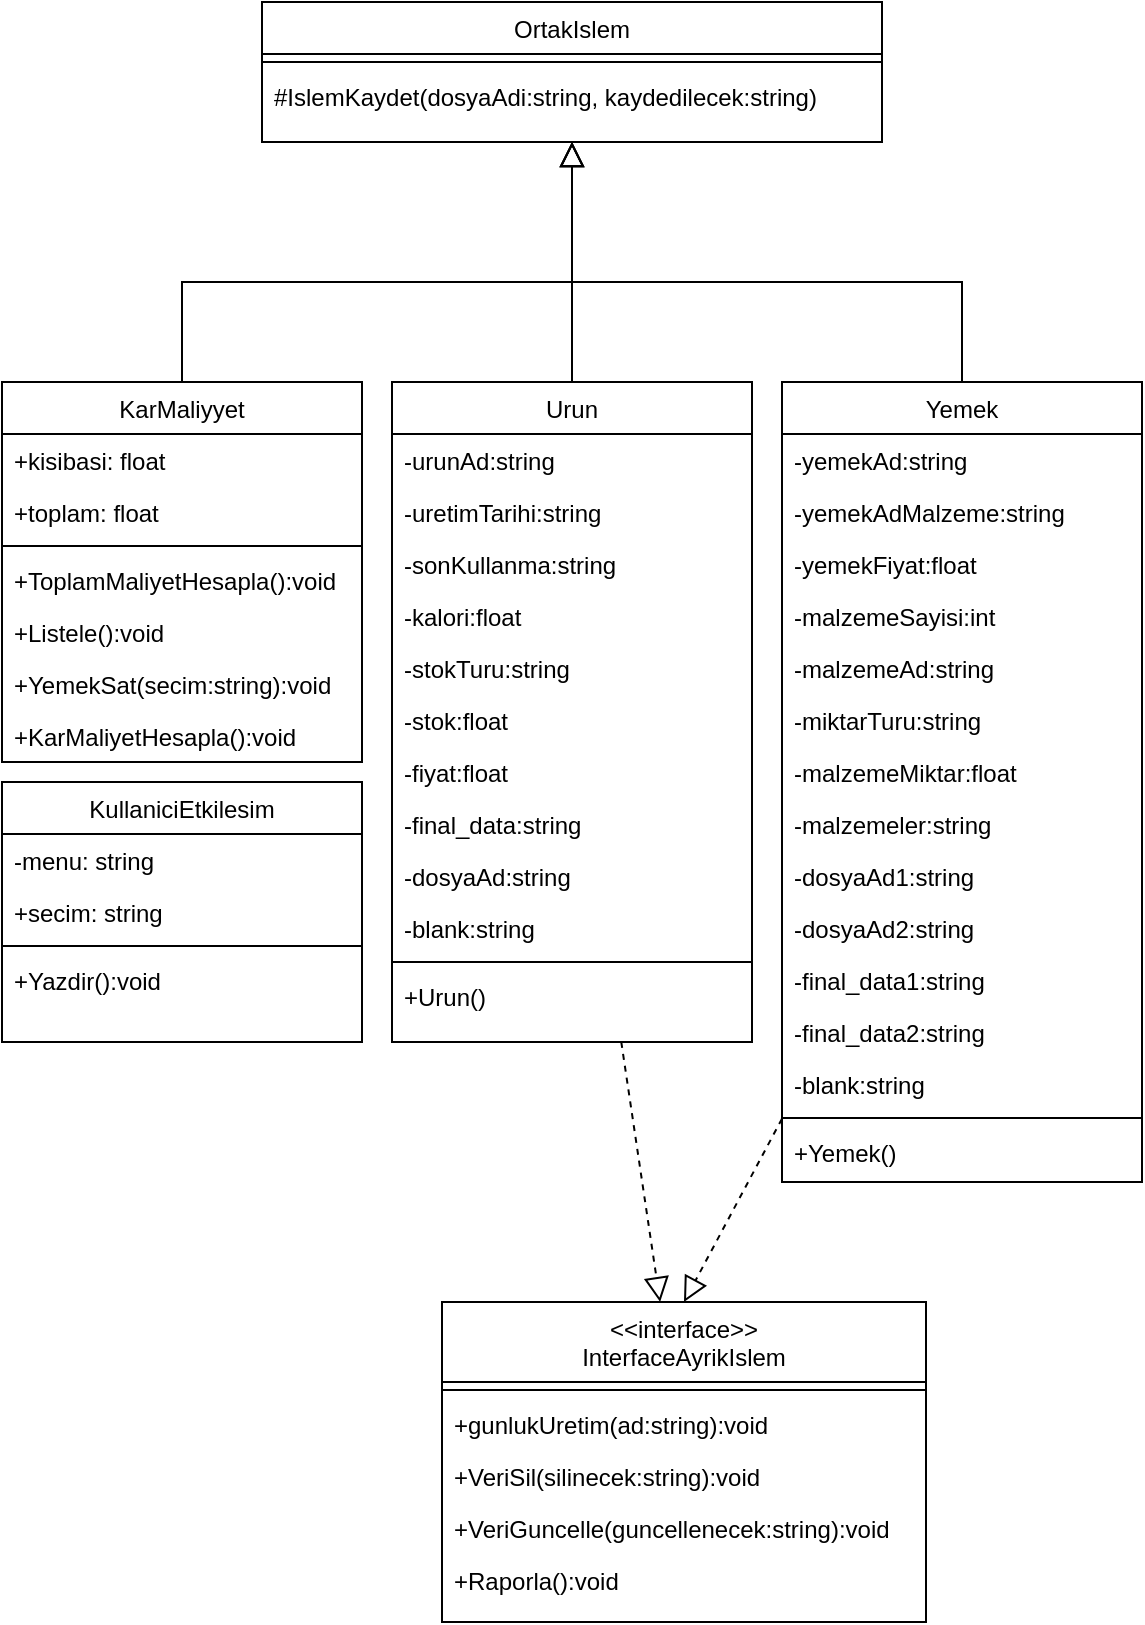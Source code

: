 <mxfile version="16.0.3" type="device"><diagram id="C5RBs43oDa-KdzZeNtuy" name="Page-1"><mxGraphModel dx="1736" dy="976" grid="1" gridSize="10" guides="1" tooltips="1" connect="1" arrows="1" fold="1" page="1" pageScale="1" pageWidth="827" pageHeight="1169" math="0" shadow="0"><root><mxCell id="WIyWlLk6GJQsqaUBKTNV-0"/><mxCell id="WIyWlLk6GJQsqaUBKTNV-1" parent="WIyWlLk6GJQsqaUBKTNV-0"/><mxCell id="zkfFHV4jXpPFQw0GAbJ--12" value="" style="endArrow=block;endSize=10;endFill=0;shadow=0;strokeWidth=1;rounded=0;edgeStyle=elbowEdgeStyle;elbow=vertical;entryX=0.5;entryY=1;entryDx=0;entryDy=0;" parent="WIyWlLk6GJQsqaUBKTNV-1" source="1bIFzQ3XlMlKJnBihG9Y-6" target="1bIFzQ3XlMlKJnBihG9Y-3" edge="1"><mxGeometry width="160" relative="1" as="geometry"><mxPoint x="200" y="360" as="sourcePoint"/><mxPoint x="300" y="258.0" as="targetPoint"/><Array as="points"><mxPoint x="250" y="320"/></Array></mxGeometry></mxCell><mxCell id="zkfFHV4jXpPFQw0GAbJ--16" value="" style="endArrow=block;endSize=10;endFill=0;shadow=0;strokeWidth=1;rounded=0;edgeStyle=elbowEdgeStyle;elbow=vertical;entryX=0.5;entryY=1;entryDx=0;entryDy=0;exitX=0.5;exitY=0;exitDx=0;exitDy=0;" parent="WIyWlLk6GJQsqaUBKTNV-1" source="1bIFzQ3XlMlKJnBihG9Y-40" target="1bIFzQ3XlMlKJnBihG9Y-3" edge="1"><mxGeometry width="160" relative="1" as="geometry"><mxPoint x="530" y="370" as="sourcePoint"/><mxPoint x="299" y="260" as="targetPoint"/><Array as="points"><mxPoint x="410" y="320"/></Array></mxGeometry></mxCell><mxCell id="zkfFHV4jXpPFQw0GAbJ--17" value="&lt;&lt;interface&gt;&gt;&#10;InterfaceAyrikIslem" style="swimlane;fontStyle=0;align=center;verticalAlign=top;childLayout=stackLayout;horizontal=1;startSize=40;horizontalStack=0;resizeParent=1;resizeLast=0;collapsible=1;marginBottom=0;rounded=0;shadow=0;strokeWidth=1;" parent="WIyWlLk6GJQsqaUBKTNV-1" vertex="1"><mxGeometry x="270" y="830" width="242" height="160" as="geometry"><mxRectangle x="550" y="140" width="160" height="26" as="alternateBounds"/></mxGeometry></mxCell><mxCell id="zkfFHV4jXpPFQw0GAbJ--23" value="" style="line;html=1;strokeWidth=1;align=left;verticalAlign=middle;spacingTop=-1;spacingLeft=3;spacingRight=3;rotatable=0;labelPosition=right;points=[];portConstraint=eastwest;" parent="zkfFHV4jXpPFQw0GAbJ--17" vertex="1"><mxGeometry y="40" width="242" height="8" as="geometry"/></mxCell><mxCell id="zkfFHV4jXpPFQw0GAbJ--24" value="+gunlukUretim(ad:string):void" style="text;align=left;verticalAlign=top;spacingLeft=4;spacingRight=4;overflow=hidden;rotatable=0;points=[[0,0.5],[1,0.5]];portConstraint=eastwest;" parent="zkfFHV4jXpPFQw0GAbJ--17" vertex="1"><mxGeometry y="48" width="242" height="26" as="geometry"/></mxCell><mxCell id="zkfFHV4jXpPFQw0GAbJ--25" value="+VeriSil(silinecek:string):void" style="text;align=left;verticalAlign=top;spacingLeft=4;spacingRight=4;overflow=hidden;rotatable=0;points=[[0,0.5],[1,0.5]];portConstraint=eastwest;" parent="zkfFHV4jXpPFQw0GAbJ--17" vertex="1"><mxGeometry y="74" width="242" height="26" as="geometry"/></mxCell><mxCell id="1bIFzQ3XlMlKJnBihG9Y-0" value="+VeriGuncelle(guncellenecek:string):void" style="text;align=left;verticalAlign=top;spacingLeft=4;spacingRight=4;overflow=hidden;rotatable=0;points=[[0,0.5],[1,0.5]];portConstraint=eastwest;" vertex="1" parent="zkfFHV4jXpPFQw0GAbJ--17"><mxGeometry y="100" width="242" height="26" as="geometry"/></mxCell><mxCell id="1bIFzQ3XlMlKJnBihG9Y-1" value="+Raporla():void" style="text;align=left;verticalAlign=top;spacingLeft=4;spacingRight=4;overflow=hidden;rotatable=0;points=[[0,0.5],[1,0.5]];portConstraint=eastwest;" vertex="1" parent="zkfFHV4jXpPFQw0GAbJ--17"><mxGeometry y="126" width="242" height="26" as="geometry"/></mxCell><mxCell id="1bIFzQ3XlMlKJnBihG9Y-3" value="OrtakIslem" style="swimlane;fontStyle=0;align=center;verticalAlign=top;childLayout=stackLayout;horizontal=1;startSize=26;horizontalStack=0;resizeParent=1;resizeLast=0;collapsible=1;marginBottom=0;rounded=0;shadow=0;strokeWidth=1;" vertex="1" parent="WIyWlLk6GJQsqaUBKTNV-1"><mxGeometry x="180" y="180" width="310" height="70" as="geometry"><mxRectangle x="340" y="380" width="170" height="26" as="alternateBounds"/></mxGeometry></mxCell><mxCell id="1bIFzQ3XlMlKJnBihG9Y-5" value="" style="line;html=1;strokeWidth=1;align=left;verticalAlign=middle;spacingTop=-1;spacingLeft=3;spacingRight=3;rotatable=0;labelPosition=right;points=[];portConstraint=eastwest;" vertex="1" parent="1bIFzQ3XlMlKJnBihG9Y-3"><mxGeometry y="26" width="310" height="8" as="geometry"/></mxCell><mxCell id="zkfFHV4jXpPFQw0GAbJ--14" value="#IslemKaydet(dosyaAdi:string, kaydedilecek:string)" style="text;align=left;verticalAlign=top;spacingLeft=4;spacingRight=4;overflow=hidden;rotatable=0;points=[[0,0.5],[1,0.5]];portConstraint=eastwest;" parent="1bIFzQ3XlMlKJnBihG9Y-3" vertex="1"><mxGeometry y="34" width="310" height="26" as="geometry"/></mxCell><mxCell id="1bIFzQ3XlMlKJnBihG9Y-6" value="KarMaliyyet" style="swimlane;fontStyle=0;align=center;verticalAlign=top;childLayout=stackLayout;horizontal=1;startSize=26;horizontalStack=0;resizeParent=1;resizeLast=0;collapsible=1;marginBottom=0;rounded=0;shadow=0;strokeWidth=1;" vertex="1" parent="WIyWlLk6GJQsqaUBKTNV-1"><mxGeometry x="50" y="370" width="180" height="190" as="geometry"><mxRectangle x="130" y="380" width="160" height="26" as="alternateBounds"/></mxGeometry></mxCell><mxCell id="1bIFzQ3XlMlKJnBihG9Y-7" value="+kisibasi: float" style="text;align=left;verticalAlign=top;spacingLeft=4;spacingRight=4;overflow=hidden;rotatable=0;points=[[0,0.5],[1,0.5]];portConstraint=eastwest;" vertex="1" parent="1bIFzQ3XlMlKJnBihG9Y-6"><mxGeometry y="26" width="180" height="26" as="geometry"/></mxCell><mxCell id="1bIFzQ3XlMlKJnBihG9Y-8" value="+toplam: float" style="text;align=left;verticalAlign=top;spacingLeft=4;spacingRight=4;overflow=hidden;rotatable=0;points=[[0,0.5],[1,0.5]];portConstraint=eastwest;rounded=0;shadow=0;html=0;" vertex="1" parent="1bIFzQ3XlMlKJnBihG9Y-6"><mxGeometry y="52" width="180" height="26" as="geometry"/></mxCell><mxCell id="1bIFzQ3XlMlKJnBihG9Y-9" value="" style="line;html=1;strokeWidth=1;align=left;verticalAlign=middle;spacingTop=-1;spacingLeft=3;spacingRight=3;rotatable=0;labelPosition=right;points=[];portConstraint=eastwest;" vertex="1" parent="1bIFzQ3XlMlKJnBihG9Y-6"><mxGeometry y="78" width="180" height="8" as="geometry"/></mxCell><mxCell id="1bIFzQ3XlMlKJnBihG9Y-10" value="+ToplamMaliyetHesapla():void" style="text;align=left;verticalAlign=top;spacingLeft=4;spacingRight=4;overflow=hidden;rotatable=0;points=[[0,0.5],[1,0.5]];portConstraint=eastwest;fontStyle=0" vertex="1" parent="1bIFzQ3XlMlKJnBihG9Y-6"><mxGeometry y="86" width="180" height="26" as="geometry"/></mxCell><mxCell id="1bIFzQ3XlMlKJnBihG9Y-11" value="+Listele():void" style="text;align=left;verticalAlign=top;spacingLeft=4;spacingRight=4;overflow=hidden;rotatable=0;points=[[0,0.5],[1,0.5]];portConstraint=eastwest;" vertex="1" parent="1bIFzQ3XlMlKJnBihG9Y-6"><mxGeometry y="112" width="180" height="26" as="geometry"/></mxCell><mxCell id="1bIFzQ3XlMlKJnBihG9Y-13" value="+YemekSat(secim:string):void" style="text;align=left;verticalAlign=top;spacingLeft=4;spacingRight=4;overflow=hidden;rotatable=0;points=[[0,0.5],[1,0.5]];portConstraint=eastwest;" vertex="1" parent="1bIFzQ3XlMlKJnBihG9Y-6"><mxGeometry y="138" width="180" height="26" as="geometry"/></mxCell><mxCell id="1bIFzQ3XlMlKJnBihG9Y-14" value="+KarMaliyetHesapla():void" style="text;align=left;verticalAlign=top;spacingLeft=4;spacingRight=4;overflow=hidden;rotatable=0;points=[[0,0.5],[1,0.5]];portConstraint=eastwest;" vertex="1" parent="1bIFzQ3XlMlKJnBihG9Y-6"><mxGeometry y="164" width="180" height="26" as="geometry"/></mxCell><mxCell id="1bIFzQ3XlMlKJnBihG9Y-12" value="" style="endArrow=block;endSize=10;endFill=0;shadow=0;strokeWidth=1;rounded=0;edgeStyle=elbowEdgeStyle;elbow=vertical;exitX=0.5;exitY=0;exitDx=0;exitDy=0;entryX=0.5;entryY=1;entryDx=0;entryDy=0;" edge="1" parent="WIyWlLk6GJQsqaUBKTNV-1" source="1bIFzQ3XlMlKJnBihG9Y-15" target="1bIFzQ3XlMlKJnBihG9Y-3"><mxGeometry width="160" relative="1" as="geometry"><mxPoint x="392.24" y="396.14" as="sourcePoint"/><mxPoint x="330" y="270" as="targetPoint"/><Array as="points"><mxPoint x="352.24" y="334.14"/></Array></mxGeometry></mxCell><mxCell id="1bIFzQ3XlMlKJnBihG9Y-73" style="edgeStyle=none;rounded=0;orthogonalLoop=1;jettySize=auto;html=1;endArrow=block;endFill=0;dashed=1;endSize=10;" edge="1" parent="WIyWlLk6GJQsqaUBKTNV-1" source="1bIFzQ3XlMlKJnBihG9Y-15" target="zkfFHV4jXpPFQw0GAbJ--17"><mxGeometry relative="1" as="geometry"/></mxCell><mxCell id="1bIFzQ3XlMlKJnBihG9Y-15" value="Urun" style="swimlane;fontStyle=0;align=center;verticalAlign=top;childLayout=stackLayout;horizontal=1;startSize=26;horizontalStack=0;resizeParent=1;resizeLast=0;collapsible=1;marginBottom=0;rounded=0;shadow=0;strokeWidth=1;" vertex="1" parent="WIyWlLk6GJQsqaUBKTNV-1"><mxGeometry x="245" y="370" width="180" height="330" as="geometry"><mxRectangle x="130" y="380" width="160" height="26" as="alternateBounds"/></mxGeometry></mxCell><mxCell id="1bIFzQ3XlMlKJnBihG9Y-16" value="-urunAd:string" style="text;align=left;verticalAlign=top;spacingLeft=4;spacingRight=4;overflow=hidden;rotatable=0;points=[[0,0.5],[1,0.5]];portConstraint=eastwest;" vertex="1" parent="1bIFzQ3XlMlKJnBihG9Y-15"><mxGeometry y="26" width="180" height="26" as="geometry"/></mxCell><mxCell id="1bIFzQ3XlMlKJnBihG9Y-17" value="-uretimTarihi:string" style="text;align=left;verticalAlign=top;spacingLeft=4;spacingRight=4;overflow=hidden;rotatable=0;points=[[0,0.5],[1,0.5]];portConstraint=eastwest;rounded=0;shadow=0;html=0;" vertex="1" parent="1bIFzQ3XlMlKJnBihG9Y-15"><mxGeometry y="52" width="180" height="26" as="geometry"/></mxCell><mxCell id="1bIFzQ3XlMlKJnBihG9Y-35" value="-sonKullanma:string" style="text;align=left;verticalAlign=top;spacingLeft=4;spacingRight=4;overflow=hidden;rotatable=0;points=[[0,0.5],[1,0.5]];portConstraint=eastwest;" vertex="1" parent="1bIFzQ3XlMlKJnBihG9Y-15"><mxGeometry y="78" width="180" height="26" as="geometry"/></mxCell><mxCell id="1bIFzQ3XlMlKJnBihG9Y-34" value="-kalori:float" style="text;align=left;verticalAlign=top;spacingLeft=4;spacingRight=4;overflow=hidden;rotatable=0;points=[[0,0.5],[1,0.5]];portConstraint=eastwest;" vertex="1" parent="1bIFzQ3XlMlKJnBihG9Y-15"><mxGeometry y="104" width="180" height="26" as="geometry"/></mxCell><mxCell id="1bIFzQ3XlMlKJnBihG9Y-39" value="-stokTuru:string" style="text;align=left;verticalAlign=top;spacingLeft=4;spacingRight=4;overflow=hidden;rotatable=0;points=[[0,0.5],[1,0.5]];portConstraint=eastwest;" vertex="1" parent="1bIFzQ3XlMlKJnBihG9Y-15"><mxGeometry y="130" width="180" height="26" as="geometry"/></mxCell><mxCell id="1bIFzQ3XlMlKJnBihG9Y-38" value="-stok:float" style="text;align=left;verticalAlign=top;spacingLeft=4;spacingRight=4;overflow=hidden;rotatable=0;points=[[0,0.5],[1,0.5]];portConstraint=eastwest;" vertex="1" parent="1bIFzQ3XlMlKJnBihG9Y-15"><mxGeometry y="156" width="180" height="26" as="geometry"/></mxCell><mxCell id="1bIFzQ3XlMlKJnBihG9Y-37" value="-fiyat:float" style="text;align=left;verticalAlign=top;spacingLeft=4;spacingRight=4;overflow=hidden;rotatable=0;points=[[0,0.5],[1,0.5]];portConstraint=eastwest;" vertex="1" parent="1bIFzQ3XlMlKJnBihG9Y-15"><mxGeometry y="182" width="180" height="26" as="geometry"/></mxCell><mxCell id="1bIFzQ3XlMlKJnBihG9Y-36" value="-final_data:string" style="text;align=left;verticalAlign=top;spacingLeft=4;spacingRight=4;overflow=hidden;rotatable=0;points=[[0,0.5],[1,0.5]];portConstraint=eastwest;" vertex="1" parent="1bIFzQ3XlMlKJnBihG9Y-15"><mxGeometry y="208" width="180" height="26" as="geometry"/></mxCell><mxCell id="1bIFzQ3XlMlKJnBihG9Y-33" value="-dosyaAd:string" style="text;align=left;verticalAlign=top;spacingLeft=4;spacingRight=4;overflow=hidden;rotatable=0;points=[[0,0.5],[1,0.5]];portConstraint=eastwest;" vertex="1" parent="1bIFzQ3XlMlKJnBihG9Y-15"><mxGeometry y="234" width="180" height="26" as="geometry"/></mxCell><mxCell id="1bIFzQ3XlMlKJnBihG9Y-32" value="-blank:string" style="text;align=left;verticalAlign=top;spacingLeft=4;spacingRight=4;overflow=hidden;rotatable=0;points=[[0,0.5],[1,0.5]];portConstraint=eastwest;" vertex="1" parent="1bIFzQ3XlMlKJnBihG9Y-15"><mxGeometry y="260" width="180" height="26" as="geometry"/></mxCell><mxCell id="1bIFzQ3XlMlKJnBihG9Y-18" value="" style="line;html=1;strokeWidth=1;align=left;verticalAlign=middle;spacingTop=-1;spacingLeft=3;spacingRight=3;rotatable=0;labelPosition=right;points=[];portConstraint=eastwest;" vertex="1" parent="1bIFzQ3XlMlKJnBihG9Y-15"><mxGeometry y="286" width="180" height="8" as="geometry"/></mxCell><mxCell id="1bIFzQ3XlMlKJnBihG9Y-19" value="+Urun()" style="text;align=left;verticalAlign=top;spacingLeft=4;spacingRight=4;overflow=hidden;rotatable=0;points=[[0,0.5],[1,0.5]];portConstraint=eastwest;fontStyle=0" vertex="1" parent="1bIFzQ3XlMlKJnBihG9Y-15"><mxGeometry y="294" width="180" height="26" as="geometry"/></mxCell><mxCell id="1bIFzQ3XlMlKJnBihG9Y-72" style="edgeStyle=none;rounded=0;orthogonalLoop=1;jettySize=auto;html=1;entryX=0.5;entryY=0;entryDx=0;entryDy=0;endArrow=block;endFill=0;dashed=1;endSize=10;" edge="1" parent="WIyWlLk6GJQsqaUBKTNV-1" source="1bIFzQ3XlMlKJnBihG9Y-40" target="zkfFHV4jXpPFQw0GAbJ--17"><mxGeometry relative="1" as="geometry"/></mxCell><mxCell id="1bIFzQ3XlMlKJnBihG9Y-40" value="Yemek" style="swimlane;fontStyle=0;align=center;verticalAlign=top;childLayout=stackLayout;horizontal=1;startSize=26;horizontalStack=0;resizeParent=1;resizeLast=0;collapsible=1;marginBottom=0;rounded=0;shadow=0;strokeWidth=1;" vertex="1" parent="WIyWlLk6GJQsqaUBKTNV-1"><mxGeometry x="440" y="370" width="180" height="400" as="geometry"><mxRectangle x="130" y="380" width="160" height="26" as="alternateBounds"/></mxGeometry></mxCell><mxCell id="1bIFzQ3XlMlKJnBihG9Y-41" value="-yemekAd:string" style="text;align=left;verticalAlign=top;spacingLeft=4;spacingRight=4;overflow=hidden;rotatable=0;points=[[0,0.5],[1,0.5]];portConstraint=eastwest;" vertex="1" parent="1bIFzQ3XlMlKJnBihG9Y-40"><mxGeometry y="26" width="180" height="26" as="geometry"/></mxCell><mxCell id="1bIFzQ3XlMlKJnBihG9Y-42" value="-yemekAdMalzeme:string" style="text;align=left;verticalAlign=top;spacingLeft=4;spacingRight=4;overflow=hidden;rotatable=0;points=[[0,0.5],[1,0.5]];portConstraint=eastwest;rounded=0;shadow=0;html=0;" vertex="1" parent="1bIFzQ3XlMlKJnBihG9Y-40"><mxGeometry y="52" width="180" height="26" as="geometry"/></mxCell><mxCell id="1bIFzQ3XlMlKJnBihG9Y-43" value="-yemekFiyat:float" style="text;align=left;verticalAlign=top;spacingLeft=4;spacingRight=4;overflow=hidden;rotatable=0;points=[[0,0.5],[1,0.5]];portConstraint=eastwest;" vertex="1" parent="1bIFzQ3XlMlKJnBihG9Y-40"><mxGeometry y="78" width="180" height="26" as="geometry"/></mxCell><mxCell id="1bIFzQ3XlMlKJnBihG9Y-44" value="-malzemeSayisi:int" style="text;align=left;verticalAlign=top;spacingLeft=4;spacingRight=4;overflow=hidden;rotatable=0;points=[[0,0.5],[1,0.5]];portConstraint=eastwest;" vertex="1" parent="1bIFzQ3XlMlKJnBihG9Y-40"><mxGeometry y="104" width="180" height="26" as="geometry"/></mxCell><mxCell id="1bIFzQ3XlMlKJnBihG9Y-45" value="-malzemeAd:string" style="text;align=left;verticalAlign=top;spacingLeft=4;spacingRight=4;overflow=hidden;rotatable=0;points=[[0,0.5],[1,0.5]];portConstraint=eastwest;" vertex="1" parent="1bIFzQ3XlMlKJnBihG9Y-40"><mxGeometry y="130" width="180" height="26" as="geometry"/></mxCell><mxCell id="1bIFzQ3XlMlKJnBihG9Y-46" value="-miktarTuru:string" style="text;align=left;verticalAlign=top;spacingLeft=4;spacingRight=4;overflow=hidden;rotatable=0;points=[[0,0.5],[1,0.5]];portConstraint=eastwest;" vertex="1" parent="1bIFzQ3XlMlKJnBihG9Y-40"><mxGeometry y="156" width="180" height="26" as="geometry"/></mxCell><mxCell id="1bIFzQ3XlMlKJnBihG9Y-47" value="-malzemeMiktar:float" style="text;align=left;verticalAlign=top;spacingLeft=4;spacingRight=4;overflow=hidden;rotatable=0;points=[[0,0.5],[1,0.5]];portConstraint=eastwest;" vertex="1" parent="1bIFzQ3XlMlKJnBihG9Y-40"><mxGeometry y="182" width="180" height="26" as="geometry"/></mxCell><mxCell id="1bIFzQ3XlMlKJnBihG9Y-48" value="-malzemeler:string" style="text;align=left;verticalAlign=top;spacingLeft=4;spacingRight=4;overflow=hidden;rotatable=0;points=[[0,0.5],[1,0.5]];portConstraint=eastwest;" vertex="1" parent="1bIFzQ3XlMlKJnBihG9Y-40"><mxGeometry y="208" width="180" height="26" as="geometry"/></mxCell><mxCell id="1bIFzQ3XlMlKJnBihG9Y-49" value="-dosyaAd1:string" style="text;align=left;verticalAlign=top;spacingLeft=4;spacingRight=4;overflow=hidden;rotatable=0;points=[[0,0.5],[1,0.5]];portConstraint=eastwest;" vertex="1" parent="1bIFzQ3XlMlKJnBihG9Y-40"><mxGeometry y="234" width="180" height="26" as="geometry"/></mxCell><mxCell id="1bIFzQ3XlMlKJnBihG9Y-53" value="-dosyaAd2:string" style="text;align=left;verticalAlign=top;spacingLeft=4;spacingRight=4;overflow=hidden;rotatable=0;points=[[0,0.5],[1,0.5]];portConstraint=eastwest;" vertex="1" parent="1bIFzQ3XlMlKJnBihG9Y-40"><mxGeometry y="260" width="180" height="26" as="geometry"/></mxCell><mxCell id="1bIFzQ3XlMlKJnBihG9Y-50" value="-final_data1:string" style="text;align=left;verticalAlign=top;spacingLeft=4;spacingRight=4;overflow=hidden;rotatable=0;points=[[0,0.5],[1,0.5]];portConstraint=eastwest;" vertex="1" parent="1bIFzQ3XlMlKJnBihG9Y-40"><mxGeometry y="286" width="180" height="26" as="geometry"/></mxCell><mxCell id="1bIFzQ3XlMlKJnBihG9Y-55" value="-final_data2:string" style="text;align=left;verticalAlign=top;spacingLeft=4;spacingRight=4;overflow=hidden;rotatable=0;points=[[0,0.5],[1,0.5]];portConstraint=eastwest;" vertex="1" parent="1bIFzQ3XlMlKJnBihG9Y-40"><mxGeometry y="312" width="180" height="26" as="geometry"/></mxCell><mxCell id="1bIFzQ3XlMlKJnBihG9Y-54" value="-blank:string" style="text;align=left;verticalAlign=top;spacingLeft=4;spacingRight=4;overflow=hidden;rotatable=0;points=[[0,0.5],[1,0.5]];portConstraint=eastwest;" vertex="1" parent="1bIFzQ3XlMlKJnBihG9Y-40"><mxGeometry y="338" width="180" height="26" as="geometry"/></mxCell><mxCell id="1bIFzQ3XlMlKJnBihG9Y-51" value="" style="line;html=1;strokeWidth=1;align=left;verticalAlign=middle;spacingTop=-1;spacingLeft=3;spacingRight=3;rotatable=0;labelPosition=right;points=[];portConstraint=eastwest;" vertex="1" parent="1bIFzQ3XlMlKJnBihG9Y-40"><mxGeometry y="364" width="180" height="8" as="geometry"/></mxCell><mxCell id="1bIFzQ3XlMlKJnBihG9Y-52" value="+Yemek()" style="text;align=left;verticalAlign=top;spacingLeft=4;spacingRight=4;overflow=hidden;rotatable=0;points=[[0,0.5],[1,0.5]];portConstraint=eastwest;fontStyle=0" vertex="1" parent="1bIFzQ3XlMlKJnBihG9Y-40"><mxGeometry y="372" width="180" height="26" as="geometry"/></mxCell><mxCell id="1bIFzQ3XlMlKJnBihG9Y-64" value="KullaniciEtkilesim" style="swimlane;fontStyle=0;align=center;verticalAlign=top;childLayout=stackLayout;horizontal=1;startSize=26;horizontalStack=0;resizeParent=1;resizeLast=0;collapsible=1;marginBottom=0;rounded=0;shadow=0;strokeWidth=1;" vertex="1" parent="WIyWlLk6GJQsqaUBKTNV-1"><mxGeometry x="50" y="570" width="180" height="130" as="geometry"><mxRectangle x="130" y="380" width="160" height="26" as="alternateBounds"/></mxGeometry></mxCell><mxCell id="1bIFzQ3XlMlKJnBihG9Y-65" value="-menu: string" style="text;align=left;verticalAlign=top;spacingLeft=4;spacingRight=4;overflow=hidden;rotatable=0;points=[[0,0.5],[1,0.5]];portConstraint=eastwest;" vertex="1" parent="1bIFzQ3XlMlKJnBihG9Y-64"><mxGeometry y="26" width="180" height="26" as="geometry"/></mxCell><mxCell id="1bIFzQ3XlMlKJnBihG9Y-66" value="+secim: string" style="text;align=left;verticalAlign=top;spacingLeft=4;spacingRight=4;overflow=hidden;rotatable=0;points=[[0,0.5],[1,0.5]];portConstraint=eastwest;rounded=0;shadow=0;html=0;" vertex="1" parent="1bIFzQ3XlMlKJnBihG9Y-64"><mxGeometry y="52" width="180" height="26" as="geometry"/></mxCell><mxCell id="1bIFzQ3XlMlKJnBihG9Y-67" value="" style="line;html=1;strokeWidth=1;align=left;verticalAlign=middle;spacingTop=-1;spacingLeft=3;spacingRight=3;rotatable=0;labelPosition=right;points=[];portConstraint=eastwest;" vertex="1" parent="1bIFzQ3XlMlKJnBihG9Y-64"><mxGeometry y="78" width="180" height="8" as="geometry"/></mxCell><mxCell id="1bIFzQ3XlMlKJnBihG9Y-69" value="+Yazdir():void" style="text;align=left;verticalAlign=top;spacingLeft=4;spacingRight=4;overflow=hidden;rotatable=0;points=[[0,0.5],[1,0.5]];portConstraint=eastwest;" vertex="1" parent="1bIFzQ3XlMlKJnBihG9Y-64"><mxGeometry y="86" width="180" height="26" as="geometry"/></mxCell></root></mxGraphModel></diagram></mxfile>